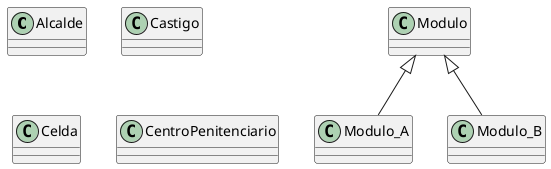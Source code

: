 @startuml
class Alcalde
class Castigo
class Celda
class CentroPenitenciario
class Modulo
class Modulo_A extends Modulo
class Modulo_B extends Modulo

@enduml
